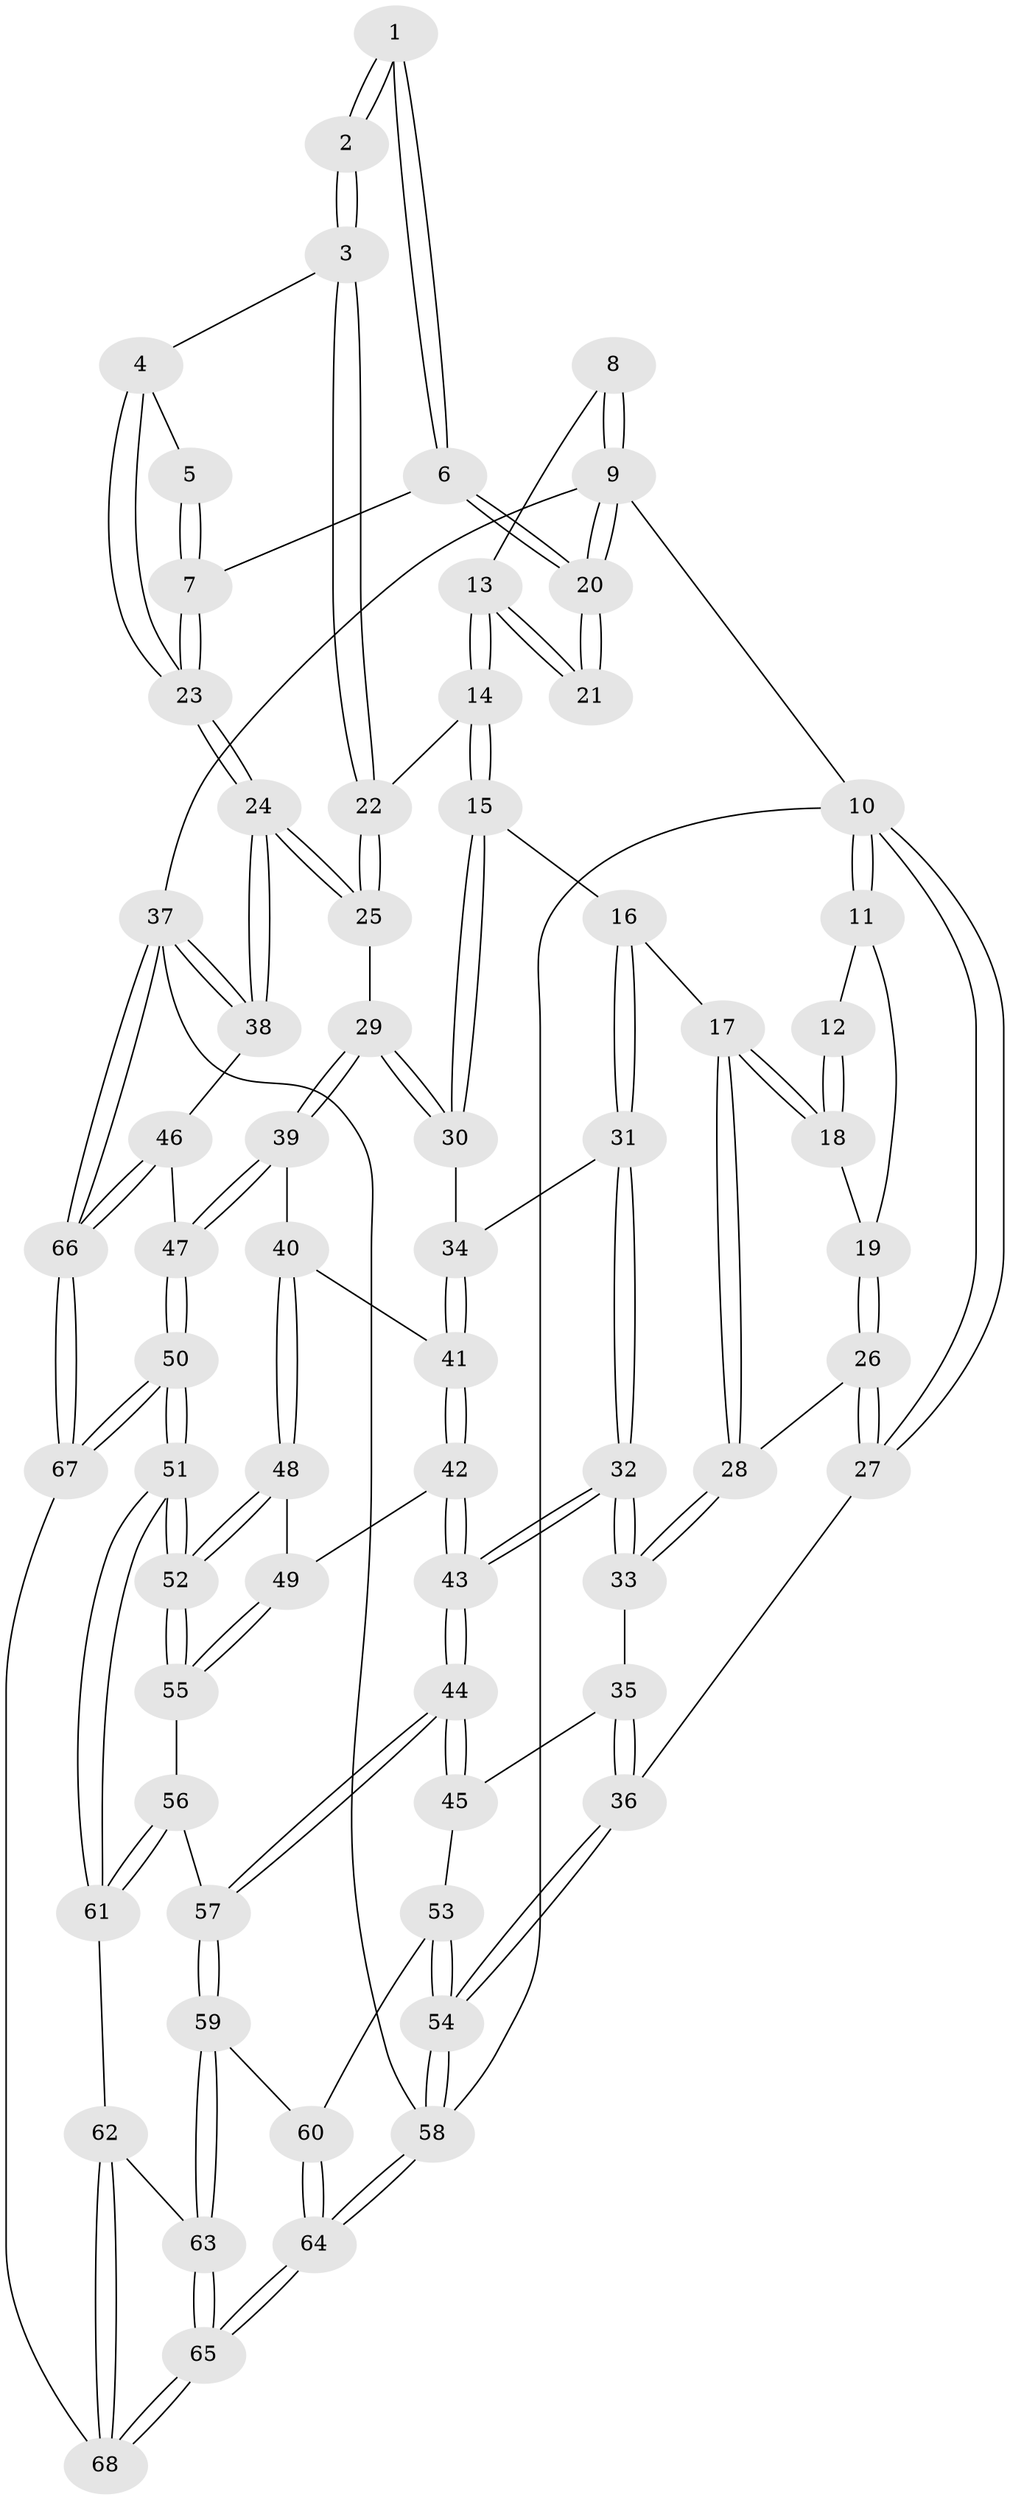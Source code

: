// Generated by graph-tools (version 1.1) at 2025/51/03/09/25 03:51:00]
// undirected, 68 vertices, 167 edges
graph export_dot {
graph [start="1"]
  node [color=gray90,style=filled];
  1 [pos="+0.9208194549217159+0.13225204122334"];
  2 [pos="+0.8051087464450511+0.13259804170529613"];
  3 [pos="+0.8072802469686702+0.18497415960284957"];
  4 [pos="+0.8622698758905598+0.21448630508962535"];
  5 [pos="+0.8928511827604412+0.1789951763531201"];
  6 [pos="+1+0"];
  7 [pos="+1+0.36761714933899303"];
  8 [pos="+0.5394871986342088+0"];
  9 [pos="+1+0"];
  10 [pos="+0+0"];
  11 [pos="+0+0"];
  12 [pos="+0.23801840785115017+0"];
  13 [pos="+0.5607246980976613+0"];
  14 [pos="+0.5362074302256162+0.22350493190570447"];
  15 [pos="+0.30446263919023714+0.3418411110151227"];
  16 [pos="+0.3010131799287325+0.34285984448313284"];
  17 [pos="+0.2532299537237829+0.32642087491779026"];
  18 [pos="+0.2428252229503425+0.31547915352952394"];
  19 [pos="+0.1340048714934146+0.2854896730184922"];
  20 [pos="+1+0"];
  21 [pos="+0.7881999353633967+0.10203753581635473"];
  22 [pos="+0.6703577812719211+0.3496116002762882"];
  23 [pos="+1+0.46199001400811246"];
  24 [pos="+1+0.5286580562769079"];
  25 [pos="+0.7594782242425031+0.5185364260755767"];
  26 [pos="+0+0.32120601413958844"];
  27 [pos="+0+0.318956371763175"];
  28 [pos="+0.12024664364043543+0.4915658102823758"];
  29 [pos="+0.7431156468842696+0.5325457423179356"];
  30 [pos="+0.5815907429007965+0.5308118840071139"];
  31 [pos="+0.3400983135847605+0.5533354626197661"];
  32 [pos="+0.2755768620006817+0.6698071366598599"];
  33 [pos="+0.11504469430931517+0.5064659251218562"];
  34 [pos="+0.4390852640844265+0.5730479573555897"];
  35 [pos="+0.0010387743071065486+0.6125538879828721"];
  36 [pos="+0+0.61690689380778"];
  37 [pos="+1+1"];
  38 [pos="+1+0.7417395551518553"];
  39 [pos="+0.7068200371443671+0.6046962962383805"];
  40 [pos="+0.5314440246529841+0.7124524469906084"];
  41 [pos="+0.4705760525385908+0.6811675117467461"];
  42 [pos="+0.32384025206102734+0.7269417686809014"];
  43 [pos="+0.2667965108891459+0.7172963336248221"];
  44 [pos="+0.24931700711551327+0.7366353409363292"];
  45 [pos="+0.14726956266059163+0.7255609162314546"];
  46 [pos="+0.8057295331933652+0.8740906498971354"];
  47 [pos="+0.6953071225352129+0.8471416888732853"];
  48 [pos="+0.5083376792464901+0.7788843696931809"];
  49 [pos="+0.37732249086044445+0.7561547167013881"];
  50 [pos="+0.5756234225870991+0.975694379391186"];
  51 [pos="+0.5388898764627351+0.9383847554523758"];
  52 [pos="+0.5294625071669451+0.9141939856071387"];
  53 [pos="+0.0487337012606588+0.8225377694250418"];
  54 [pos="+0+1"];
  55 [pos="+0.4265335269183732+0.8373781651137153"];
  56 [pos="+0.34216378079019943+0.8468377427525757"];
  57 [pos="+0.2505170594437821+0.7563502487306336"];
  58 [pos="+0+1"];
  59 [pos="+0.2258498456298382+0.8519229727576754"];
  60 [pos="+0.1459424209646607+0.8897669725169262"];
  61 [pos="+0.3862081858698119+0.9187278280543589"];
  62 [pos="+0.3565304261004385+0.9378385303736358"];
  63 [pos="+0.24613073430322813+0.9295372856635336"];
  64 [pos="+0+1"];
  65 [pos="+0.16886998719160634+1"];
  66 [pos="+0.9311961195482017+1"];
  67 [pos="+0.5976984862798222+1"];
  68 [pos="+0.29248328713652433+1"];
  1 -- 2;
  1 -- 2;
  1 -- 6;
  1 -- 6;
  2 -- 3;
  2 -- 3;
  3 -- 4;
  3 -- 22;
  3 -- 22;
  4 -- 5;
  4 -- 23;
  4 -- 23;
  5 -- 7;
  5 -- 7;
  6 -- 7;
  6 -- 20;
  6 -- 20;
  7 -- 23;
  7 -- 23;
  8 -- 9;
  8 -- 9;
  8 -- 13;
  9 -- 10;
  9 -- 20;
  9 -- 20;
  9 -- 37;
  10 -- 11;
  10 -- 11;
  10 -- 27;
  10 -- 27;
  10 -- 58;
  11 -- 12;
  11 -- 19;
  12 -- 18;
  12 -- 18;
  13 -- 14;
  13 -- 14;
  13 -- 21;
  13 -- 21;
  14 -- 15;
  14 -- 15;
  14 -- 22;
  15 -- 16;
  15 -- 30;
  15 -- 30;
  16 -- 17;
  16 -- 31;
  16 -- 31;
  17 -- 18;
  17 -- 18;
  17 -- 28;
  17 -- 28;
  18 -- 19;
  19 -- 26;
  19 -- 26;
  20 -- 21;
  20 -- 21;
  22 -- 25;
  22 -- 25;
  23 -- 24;
  23 -- 24;
  24 -- 25;
  24 -- 25;
  24 -- 38;
  24 -- 38;
  25 -- 29;
  26 -- 27;
  26 -- 27;
  26 -- 28;
  27 -- 36;
  28 -- 33;
  28 -- 33;
  29 -- 30;
  29 -- 30;
  29 -- 39;
  29 -- 39;
  30 -- 34;
  31 -- 32;
  31 -- 32;
  31 -- 34;
  32 -- 33;
  32 -- 33;
  32 -- 43;
  32 -- 43;
  33 -- 35;
  34 -- 41;
  34 -- 41;
  35 -- 36;
  35 -- 36;
  35 -- 45;
  36 -- 54;
  36 -- 54;
  37 -- 38;
  37 -- 38;
  37 -- 66;
  37 -- 66;
  37 -- 58;
  38 -- 46;
  39 -- 40;
  39 -- 47;
  39 -- 47;
  40 -- 41;
  40 -- 48;
  40 -- 48;
  41 -- 42;
  41 -- 42;
  42 -- 43;
  42 -- 43;
  42 -- 49;
  43 -- 44;
  43 -- 44;
  44 -- 45;
  44 -- 45;
  44 -- 57;
  44 -- 57;
  45 -- 53;
  46 -- 47;
  46 -- 66;
  46 -- 66;
  47 -- 50;
  47 -- 50;
  48 -- 49;
  48 -- 52;
  48 -- 52;
  49 -- 55;
  49 -- 55;
  50 -- 51;
  50 -- 51;
  50 -- 67;
  50 -- 67;
  51 -- 52;
  51 -- 52;
  51 -- 61;
  51 -- 61;
  52 -- 55;
  52 -- 55;
  53 -- 54;
  53 -- 54;
  53 -- 60;
  54 -- 58;
  54 -- 58;
  55 -- 56;
  56 -- 57;
  56 -- 61;
  56 -- 61;
  57 -- 59;
  57 -- 59;
  58 -- 64;
  58 -- 64;
  59 -- 60;
  59 -- 63;
  59 -- 63;
  60 -- 64;
  60 -- 64;
  61 -- 62;
  62 -- 63;
  62 -- 68;
  62 -- 68;
  63 -- 65;
  63 -- 65;
  64 -- 65;
  64 -- 65;
  65 -- 68;
  65 -- 68;
  66 -- 67;
  66 -- 67;
  67 -- 68;
}
